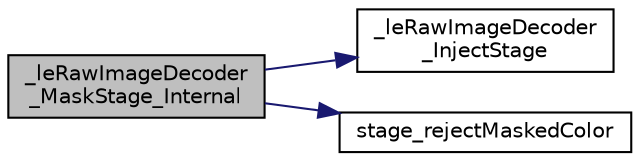 digraph "_leRawImageDecoder_MaskStage_Internal"
{
 // LATEX_PDF_SIZE
  edge [fontname="Helvetica",fontsize="10",labelfontname="Helvetica",labelfontsize="10"];
  node [fontname="Helvetica",fontsize="10",shape=record];
  rankdir="LR";
  Node1 [label="_leRawImageDecoder\l_MaskStage_Internal",height=0.2,width=0.4,color="black", fillcolor="grey75", style="filled", fontcolor="black",tooltip=" "];
  Node1 -> Node2 [color="midnightblue",fontsize="10",style="solid",fontname="Helvetica"];
  Node2 [label="_leRawImageDecoder\l_InjectStage",height=0.2,width=0.4,color="black", fillcolor="white", style="filled",URL="$legato__imagedecoder__raw__mask_8c.html#afe19a22091ec64bedbf79fe6f9fdedb2",tooltip=" "];
  Node1 -> Node3 [color="midnightblue",fontsize="10",style="solid",fontname="Helvetica"];
  Node3 [label="stage_rejectMaskedColor",height=0.2,width=0.4,color="black", fillcolor="white", style="filled",URL="$legato__imagedecoder__raw__mask_8c.html#a06de49c8299aa427261067b34121c5af",tooltip=" "];
}
